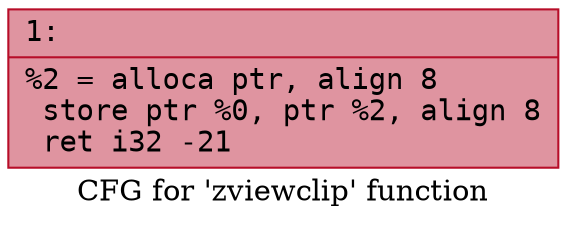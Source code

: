 digraph "CFG for 'zviewclip' function" {
	label="CFG for 'zviewclip' function";

	Node0x6000030d6940 [shape=record,color="#b70d28ff", style=filled, fillcolor="#b70d2870" fontname="Courier",label="{1:\l|  %2 = alloca ptr, align 8\l  store ptr %0, ptr %2, align 8\l  ret i32 -21\l}"];
}
